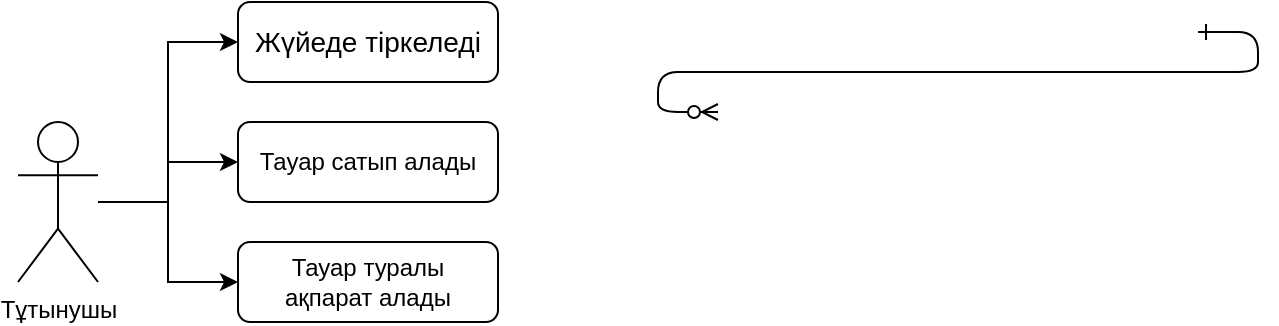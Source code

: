 <mxfile version="22.1.21" type="github">
  <diagram id="R2lEEEUBdFMjLlhIrx00" name="Page-1">
    <mxGraphModel dx="1115" dy="495" grid="1" gridSize="10" guides="1" tooltips="1" connect="1" arrows="1" fold="1" page="1" pageScale="1" pageWidth="850" pageHeight="1100" math="0" shadow="0" extFonts="Permanent Marker^https://fonts.googleapis.com/css?family=Permanent+Marker">
      <root>
        <mxCell id="0" />
        <mxCell id="1" parent="0" />
        <mxCell id="C-vyLk0tnHw3VtMMgP7b-12" value="" style="edgeStyle=entityRelationEdgeStyle;endArrow=ERzeroToMany;startArrow=ERone;endFill=1;startFill=0;" parent="1" target="C-vyLk0tnHw3VtMMgP7b-17" edge="1">
          <mxGeometry width="100" height="100" relative="1" as="geometry">
            <mxPoint x="700" y="165" as="sourcePoint" />
            <mxPoint x="460" y="205" as="targetPoint" />
          </mxGeometry>
        </mxCell>
        <mxCell id="LRA22Zx-ulgL3QLUl0f6-8" style="edgeStyle=orthogonalEdgeStyle;rounded=0;orthogonalLoop=1;jettySize=auto;html=1;entryX=0;entryY=0.5;entryDx=0;entryDy=0;" edge="1" parent="1" source="LRA22Zx-ulgL3QLUl0f6-1" target="LRA22Zx-ulgL3QLUl0f6-4">
          <mxGeometry relative="1" as="geometry" />
        </mxCell>
        <mxCell id="LRA22Zx-ulgL3QLUl0f6-9" style="edgeStyle=orthogonalEdgeStyle;rounded=0;orthogonalLoop=1;jettySize=auto;html=1;entryX=0;entryY=0.5;entryDx=0;entryDy=0;" edge="1" parent="1" source="LRA22Zx-ulgL3QLUl0f6-1" target="LRA22Zx-ulgL3QLUl0f6-5">
          <mxGeometry relative="1" as="geometry" />
        </mxCell>
        <mxCell id="LRA22Zx-ulgL3QLUl0f6-10" style="edgeStyle=orthogonalEdgeStyle;rounded=0;orthogonalLoop=1;jettySize=auto;html=1;entryX=0;entryY=0.5;entryDx=0;entryDy=0;" edge="1" parent="1" source="LRA22Zx-ulgL3QLUl0f6-1" target="LRA22Zx-ulgL3QLUl0f6-6">
          <mxGeometry relative="1" as="geometry" />
        </mxCell>
        <mxCell id="LRA22Zx-ulgL3QLUl0f6-1" value="Тұтынушы" style="shape=umlActor;verticalLabelPosition=bottom;verticalAlign=top;html=1;outlineConnect=0;" vertex="1" parent="1">
          <mxGeometry x="110" y="210" width="40" height="80" as="geometry" />
        </mxCell>
        <mxCell id="LRA22Zx-ulgL3QLUl0f6-4" value="&lt;font style=&quot;font-size: 14px;&quot;&gt;Жүйеде тіркеледі&lt;/font&gt;" style="rounded=1;whiteSpace=wrap;html=1;" vertex="1" parent="1">
          <mxGeometry x="220" y="150" width="130" height="40" as="geometry" />
        </mxCell>
        <mxCell id="LRA22Zx-ulgL3QLUl0f6-5" value="Тауар сатып алады" style="rounded=1;whiteSpace=wrap;html=1;" vertex="1" parent="1">
          <mxGeometry x="220" y="210" width="130" height="40" as="geometry" />
        </mxCell>
        <mxCell id="LRA22Zx-ulgL3QLUl0f6-6" value="Тауар туралы&lt;br&gt;ақпарат алады" style="rounded=1;whiteSpace=wrap;html=1;" vertex="1" parent="1">
          <mxGeometry x="220" y="270" width="130" height="40" as="geometry" />
        </mxCell>
      </root>
    </mxGraphModel>
  </diagram>
</mxfile>
